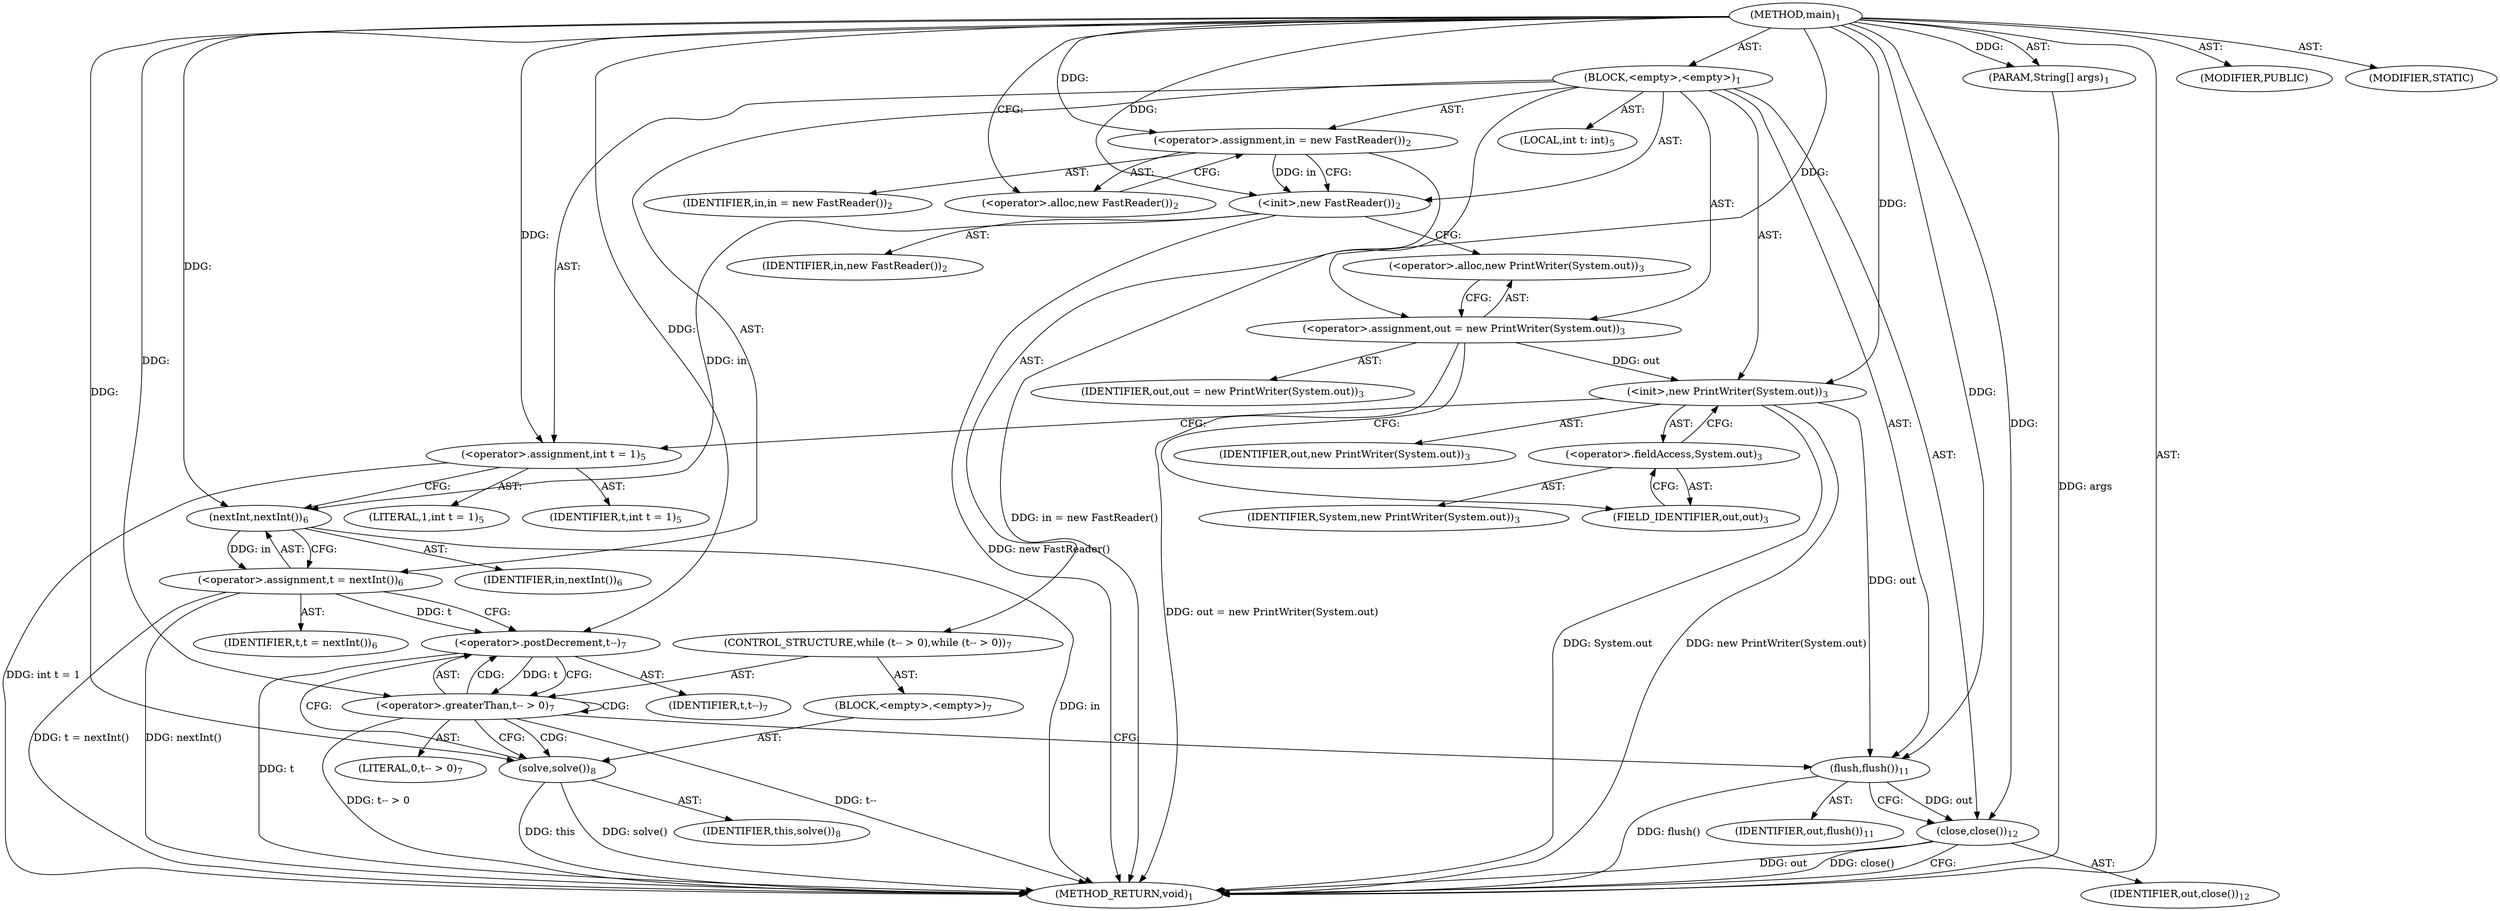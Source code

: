 digraph "main" {  
"17" [label = <(METHOD,main)<SUB>1</SUB>> ]
"18" [label = <(PARAM,String[] args)<SUB>1</SUB>> ]
"19" [label = <(BLOCK,&lt;empty&gt;,&lt;empty&gt;)<SUB>1</SUB>> ]
"20" [label = <(&lt;operator&gt;.assignment,in = new FastReader())<SUB>2</SUB>> ]
"21" [label = <(IDENTIFIER,in,in = new FastReader())<SUB>2</SUB>> ]
"22" [label = <(&lt;operator&gt;.alloc,new FastReader())<SUB>2</SUB>> ]
"23" [label = <(&lt;init&gt;,new FastReader())<SUB>2</SUB>> ]
"24" [label = <(IDENTIFIER,in,new FastReader())<SUB>2</SUB>> ]
"25" [label = <(&lt;operator&gt;.assignment,out = new PrintWriter(System.out))<SUB>3</SUB>> ]
"26" [label = <(IDENTIFIER,out,out = new PrintWriter(System.out))<SUB>3</SUB>> ]
"27" [label = <(&lt;operator&gt;.alloc,new PrintWriter(System.out))<SUB>3</SUB>> ]
"28" [label = <(&lt;init&gt;,new PrintWriter(System.out))<SUB>3</SUB>> ]
"29" [label = <(IDENTIFIER,out,new PrintWriter(System.out))<SUB>3</SUB>> ]
"30" [label = <(&lt;operator&gt;.fieldAccess,System.out)<SUB>3</SUB>> ]
"31" [label = <(IDENTIFIER,System,new PrintWriter(System.out))<SUB>3</SUB>> ]
"32" [label = <(FIELD_IDENTIFIER,out,out)<SUB>3</SUB>> ]
"33" [label = <(LOCAL,int t: int)<SUB>5</SUB>> ]
"34" [label = <(&lt;operator&gt;.assignment,int t = 1)<SUB>5</SUB>> ]
"35" [label = <(IDENTIFIER,t,int t = 1)<SUB>5</SUB>> ]
"36" [label = <(LITERAL,1,int t = 1)<SUB>5</SUB>> ]
"37" [label = <(&lt;operator&gt;.assignment,t = nextInt())<SUB>6</SUB>> ]
"38" [label = <(IDENTIFIER,t,t = nextInt())<SUB>6</SUB>> ]
"39" [label = <(nextInt,nextInt())<SUB>6</SUB>> ]
"40" [label = <(IDENTIFIER,in,nextInt())<SUB>6</SUB>> ]
"41" [label = <(CONTROL_STRUCTURE,while (t-- &gt; 0),while (t-- &gt; 0))<SUB>7</SUB>> ]
"42" [label = <(&lt;operator&gt;.greaterThan,t-- &gt; 0)<SUB>7</SUB>> ]
"43" [label = <(&lt;operator&gt;.postDecrement,t--)<SUB>7</SUB>> ]
"44" [label = <(IDENTIFIER,t,t--)<SUB>7</SUB>> ]
"45" [label = <(LITERAL,0,t-- &gt; 0)<SUB>7</SUB>> ]
"46" [label = <(BLOCK,&lt;empty&gt;,&lt;empty&gt;)<SUB>7</SUB>> ]
"47" [label = <(solve,solve())<SUB>8</SUB>> ]
"48" [label = <(IDENTIFIER,this,solve())<SUB>8</SUB>> ]
"49" [label = <(flush,flush())<SUB>11</SUB>> ]
"50" [label = <(IDENTIFIER,out,flush())<SUB>11</SUB>> ]
"51" [label = <(close,close())<SUB>12</SUB>> ]
"52" [label = <(IDENTIFIER,out,close())<SUB>12</SUB>> ]
"53" [label = <(MODIFIER,PUBLIC)> ]
"54" [label = <(MODIFIER,STATIC)> ]
"55" [label = <(METHOD_RETURN,void)<SUB>1</SUB>> ]
  "17" -> "18"  [ label = "AST: "] 
  "17" -> "19"  [ label = "AST: "] 
  "17" -> "53"  [ label = "AST: "] 
  "17" -> "54"  [ label = "AST: "] 
  "17" -> "55"  [ label = "AST: "] 
  "19" -> "20"  [ label = "AST: "] 
  "19" -> "23"  [ label = "AST: "] 
  "19" -> "25"  [ label = "AST: "] 
  "19" -> "28"  [ label = "AST: "] 
  "19" -> "33"  [ label = "AST: "] 
  "19" -> "34"  [ label = "AST: "] 
  "19" -> "37"  [ label = "AST: "] 
  "19" -> "41"  [ label = "AST: "] 
  "19" -> "49"  [ label = "AST: "] 
  "19" -> "51"  [ label = "AST: "] 
  "20" -> "21"  [ label = "AST: "] 
  "20" -> "22"  [ label = "AST: "] 
  "23" -> "24"  [ label = "AST: "] 
  "25" -> "26"  [ label = "AST: "] 
  "25" -> "27"  [ label = "AST: "] 
  "28" -> "29"  [ label = "AST: "] 
  "28" -> "30"  [ label = "AST: "] 
  "30" -> "31"  [ label = "AST: "] 
  "30" -> "32"  [ label = "AST: "] 
  "34" -> "35"  [ label = "AST: "] 
  "34" -> "36"  [ label = "AST: "] 
  "37" -> "38"  [ label = "AST: "] 
  "37" -> "39"  [ label = "AST: "] 
  "39" -> "40"  [ label = "AST: "] 
  "41" -> "42"  [ label = "AST: "] 
  "41" -> "46"  [ label = "AST: "] 
  "42" -> "43"  [ label = "AST: "] 
  "42" -> "45"  [ label = "AST: "] 
  "43" -> "44"  [ label = "AST: "] 
  "46" -> "47"  [ label = "AST: "] 
  "47" -> "48"  [ label = "AST: "] 
  "49" -> "50"  [ label = "AST: "] 
  "51" -> "52"  [ label = "AST: "] 
  "20" -> "23"  [ label = "CFG: "] 
  "23" -> "27"  [ label = "CFG: "] 
  "25" -> "32"  [ label = "CFG: "] 
  "28" -> "34"  [ label = "CFG: "] 
  "34" -> "39"  [ label = "CFG: "] 
  "37" -> "43"  [ label = "CFG: "] 
  "49" -> "51"  [ label = "CFG: "] 
  "51" -> "55"  [ label = "CFG: "] 
  "22" -> "20"  [ label = "CFG: "] 
  "27" -> "25"  [ label = "CFG: "] 
  "30" -> "28"  [ label = "CFG: "] 
  "39" -> "37"  [ label = "CFG: "] 
  "42" -> "47"  [ label = "CFG: "] 
  "42" -> "49"  [ label = "CFG: "] 
  "32" -> "30"  [ label = "CFG: "] 
  "43" -> "42"  [ label = "CFG: "] 
  "47" -> "43"  [ label = "CFG: "] 
  "17" -> "22"  [ label = "CFG: "] 
  "18" -> "55"  [ label = "DDG: args"] 
  "20" -> "55"  [ label = "DDG: in = new FastReader()"] 
  "23" -> "55"  [ label = "DDG: new FastReader()"] 
  "25" -> "55"  [ label = "DDG: out = new PrintWriter(System.out)"] 
  "28" -> "55"  [ label = "DDG: System.out"] 
  "28" -> "55"  [ label = "DDG: new PrintWriter(System.out)"] 
  "34" -> "55"  [ label = "DDG: int t = 1"] 
  "39" -> "55"  [ label = "DDG: in"] 
  "37" -> "55"  [ label = "DDG: nextInt()"] 
  "37" -> "55"  [ label = "DDG: t = nextInt()"] 
  "43" -> "55"  [ label = "DDG: t"] 
  "42" -> "55"  [ label = "DDG: t--"] 
  "42" -> "55"  [ label = "DDG: t-- &gt; 0"] 
  "49" -> "55"  [ label = "DDG: flush()"] 
  "51" -> "55"  [ label = "DDG: out"] 
  "51" -> "55"  [ label = "DDG: close()"] 
  "47" -> "55"  [ label = "DDG: solve()"] 
  "47" -> "55"  [ label = "DDG: this"] 
  "17" -> "18"  [ label = "DDG: "] 
  "17" -> "20"  [ label = "DDG: "] 
  "17" -> "25"  [ label = "DDG: "] 
  "17" -> "34"  [ label = "DDG: "] 
  "39" -> "37"  [ label = "DDG: in"] 
  "20" -> "23"  [ label = "DDG: in"] 
  "17" -> "23"  [ label = "DDG: "] 
  "25" -> "28"  [ label = "DDG: out"] 
  "17" -> "28"  [ label = "DDG: "] 
  "28" -> "49"  [ label = "DDG: out"] 
  "17" -> "49"  [ label = "DDG: "] 
  "49" -> "51"  [ label = "DDG: out"] 
  "17" -> "51"  [ label = "DDG: "] 
  "23" -> "39"  [ label = "DDG: in"] 
  "17" -> "39"  [ label = "DDG: "] 
  "43" -> "42"  [ label = "DDG: t"] 
  "17" -> "42"  [ label = "DDG: "] 
  "37" -> "43"  [ label = "DDG: t"] 
  "17" -> "43"  [ label = "DDG: "] 
  "17" -> "47"  [ label = "DDG: "] 
  "42" -> "47"  [ label = "CDG: "] 
  "42" -> "42"  [ label = "CDG: "] 
  "42" -> "43"  [ label = "CDG: "] 
}
